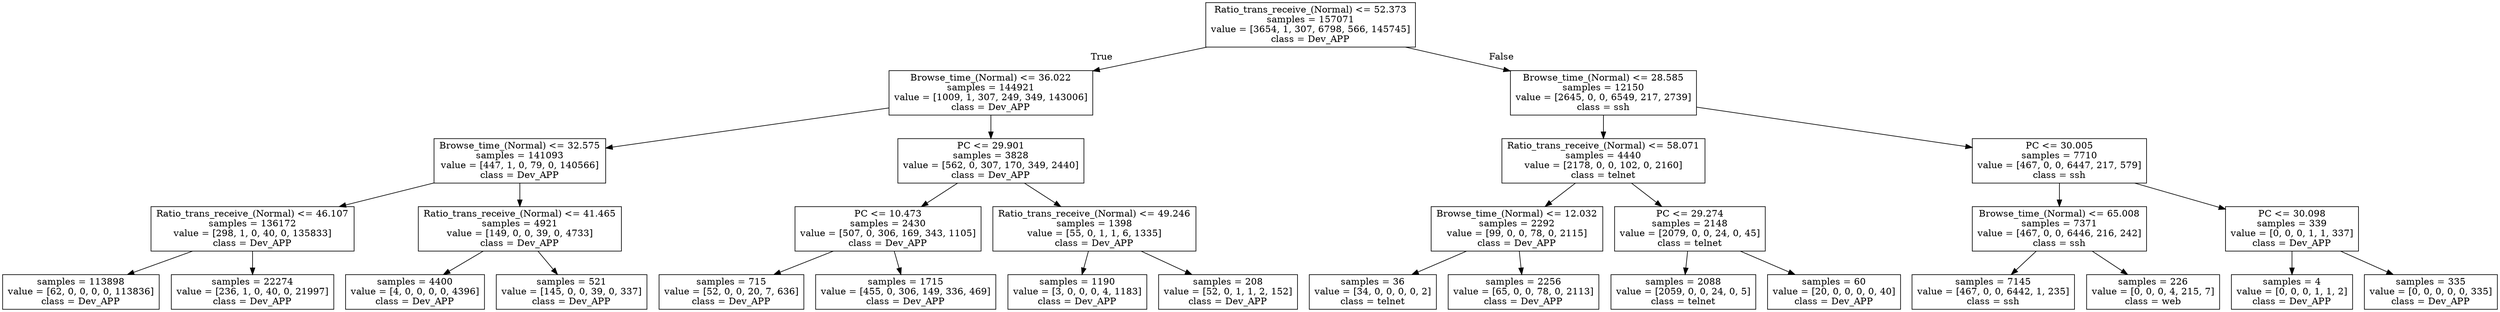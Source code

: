 digraph Tree {
node [shape=box] ;
0 [label="Ratio_trans_receive_(Normal) <= 52.373\nsamples = 157071\nvalue = [3654, 1, 307, 6798, 566, 145745]\nclass = Dev_APP"] ;
1 [label="Browse_time_(Normal) <= 36.022\nsamples = 144921\nvalue = [1009, 1, 307, 249, 349, 143006]\nclass = Dev_APP"] ;
0 -> 1 [labeldistance=2.5, labelangle=45, headlabel="True"] ;
2 [label="Browse_time_(Normal) <= 32.575\nsamples = 141093\nvalue = [447, 1, 0, 79, 0, 140566]\nclass = Dev_APP"] ;
1 -> 2 ;
3 [label="Ratio_trans_receive_(Normal) <= 46.107\nsamples = 136172\nvalue = [298, 1, 0, 40, 0, 135833]\nclass = Dev_APP"] ;
2 -> 3 ;
4 [label="samples = 113898\nvalue = [62, 0, 0, 0, 0, 113836]\nclass = Dev_APP"] ;
3 -> 4 ;
5 [label="samples = 22274\nvalue = [236, 1, 0, 40, 0, 21997]\nclass = Dev_APP"] ;
3 -> 5 ;
6 [label="Ratio_trans_receive_(Normal) <= 41.465\nsamples = 4921\nvalue = [149, 0, 0, 39, 0, 4733]\nclass = Dev_APP"] ;
2 -> 6 ;
7 [label="samples = 4400\nvalue = [4, 0, 0, 0, 0, 4396]\nclass = Dev_APP"] ;
6 -> 7 ;
8 [label="samples = 521\nvalue = [145, 0, 0, 39, 0, 337]\nclass = Dev_APP"] ;
6 -> 8 ;
9 [label="PC <= 29.901\nsamples = 3828\nvalue = [562, 0, 307, 170, 349, 2440]\nclass = Dev_APP"] ;
1 -> 9 ;
10 [label="PC <= 10.473\nsamples = 2430\nvalue = [507, 0, 306, 169, 343, 1105]\nclass = Dev_APP"] ;
9 -> 10 ;
11 [label="samples = 715\nvalue = [52, 0, 0, 20, 7, 636]\nclass = Dev_APP"] ;
10 -> 11 ;
12 [label="samples = 1715\nvalue = [455, 0, 306, 149, 336, 469]\nclass = Dev_APP"] ;
10 -> 12 ;
13 [label="Ratio_trans_receive_(Normal) <= 49.246\nsamples = 1398\nvalue = [55, 0, 1, 1, 6, 1335]\nclass = Dev_APP"] ;
9 -> 13 ;
14 [label="samples = 1190\nvalue = [3, 0, 0, 0, 4, 1183]\nclass = Dev_APP"] ;
13 -> 14 ;
15 [label="samples = 208\nvalue = [52, 0, 1, 1, 2, 152]\nclass = Dev_APP"] ;
13 -> 15 ;
16 [label="Browse_time_(Normal) <= 28.585\nsamples = 12150\nvalue = [2645, 0, 0, 6549, 217, 2739]\nclass = ssh"] ;
0 -> 16 [labeldistance=2.5, labelangle=-45, headlabel="False"] ;
17 [label="Ratio_trans_receive_(Normal) <= 58.071\nsamples = 4440\nvalue = [2178, 0, 0, 102, 0, 2160]\nclass = telnet"] ;
16 -> 17 ;
18 [label="Browse_time_(Normal) <= 12.032\nsamples = 2292\nvalue = [99, 0, 0, 78, 0, 2115]\nclass = Dev_APP"] ;
17 -> 18 ;
19 [label="samples = 36\nvalue = [34, 0, 0, 0, 0, 2]\nclass = telnet"] ;
18 -> 19 ;
20 [label="samples = 2256\nvalue = [65, 0, 0, 78, 0, 2113]\nclass = Dev_APP"] ;
18 -> 20 ;
21 [label="PC <= 29.274\nsamples = 2148\nvalue = [2079, 0, 0, 24, 0, 45]\nclass = telnet"] ;
17 -> 21 ;
22 [label="samples = 2088\nvalue = [2059, 0, 0, 24, 0, 5]\nclass = telnet"] ;
21 -> 22 ;
23 [label="samples = 60\nvalue = [20, 0, 0, 0, 0, 40]\nclass = Dev_APP"] ;
21 -> 23 ;
24 [label="PC <= 30.005\nsamples = 7710\nvalue = [467, 0, 0, 6447, 217, 579]\nclass = ssh"] ;
16 -> 24 ;
25 [label="Browse_time_(Normal) <= 65.008\nsamples = 7371\nvalue = [467, 0, 0, 6446, 216, 242]\nclass = ssh"] ;
24 -> 25 ;
26 [label="samples = 7145\nvalue = [467, 0, 0, 6442, 1, 235]\nclass = ssh"] ;
25 -> 26 ;
27 [label="samples = 226\nvalue = [0, 0, 0, 4, 215, 7]\nclass = web"] ;
25 -> 27 ;
28 [label="PC <= 30.098\nsamples = 339\nvalue = [0, 0, 0, 1, 1, 337]\nclass = Dev_APP"] ;
24 -> 28 ;
29 [label="samples = 4\nvalue = [0, 0, 0, 1, 1, 2]\nclass = Dev_APP"] ;
28 -> 29 ;
30 [label="samples = 335\nvalue = [0, 0, 0, 0, 0, 335]\nclass = Dev_APP"] ;
28 -> 30 ;
}